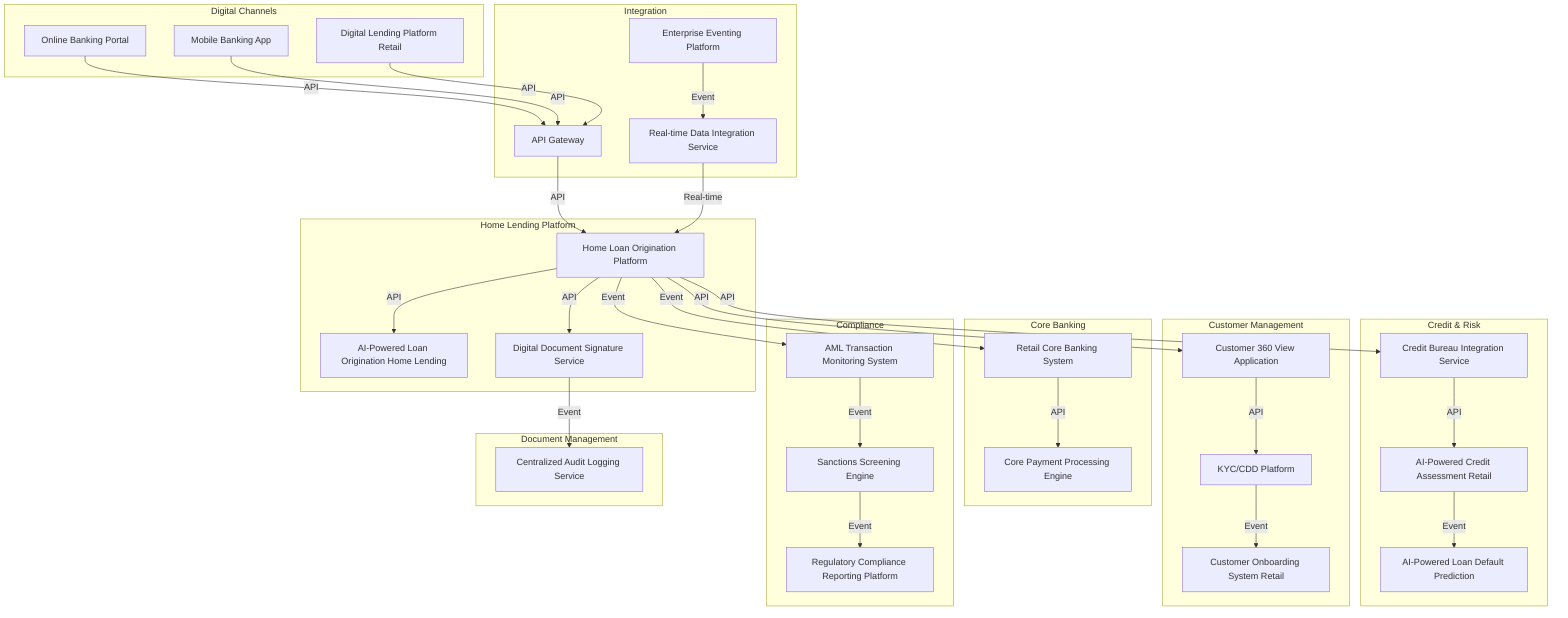 graph TB
    %% Digital Channels
    subgraph "Digital Channels"
        APP002[Online Banking Portal]
        APP003[Mobile Banking App]
        APP054[Digital Lending Platform Retail]
    end
    
    %% Core Home Lending
    subgraph "Home Lending Platform"
        APP006[Home Loan Origination Platform]
        APP106[AI-Powered Loan Origination Home Lending]
        APP079[Digital Document Signature Service]
    end
    
    %% Credit Assessment
    subgraph "Credit & Risk"
        APP120[Credit Bureau Integration Service]
        APP093[AI-Powered Credit Assessment Retail]
        APP119[AI-Powered Loan Default Prediction]
    end
    
    %% Customer Management
    subgraph "Customer Management"
        APP055[Customer 360 View Application]
        APP024[KYC/CDD Platform]
        APP011[Customer Onboarding System Retail]
    end
    
    %% Core Banking
    subgraph "Core Banking"
        APP001[Retail Core Banking System]
        APP053[Core Payment Processing Engine]
    end
    
    %% Compliance & Monitoring
    subgraph "Compliance"
        APP022[AML Transaction Monitoring System]
        APP023[Sanctions Screening Engine]
        APP080[Regulatory Compliance Reporting Platform]
    end
    
    %% Integration Layer
    subgraph "Integration"
        APP040[API Gateway]
        APP042[Enterprise Eventing Platform]
        APP105[Real-time Data Integration Service]
    end
    
    %% Document Management
    subgraph "Document Management"
        APP079[Digital Document Signature Service]
        APP111[Centralized Audit Logging Service]
    end
    
    %% Connections
    APP002 -->|API| APP040
    APP003 -->|API| APP040
    APP054 -->|API| APP040
    
    APP040 -->|API| APP006
    APP006 -->|API| APP106
    APP006 -->|API| APP079
    
    APP006 -->|API| APP120
    APP120 -->|API| APP093
    APP093 -->|Event| APP119
    
    APP006 -->|API| APP055
    APP055 -->|API| APP024
    APP024 -->|Event| APP011
    
    APP006 -->|Event| APP001
    APP001 -->|API| APP053
    APP042 -->|Event| APP105
    
    APP006 -->|Event| APP022
    APP022 -->|Event| APP023
    APP023 -->|Event| APP080
    
    APP079 -->|Event| APP111
    APP105 -->|Real-time| APP006